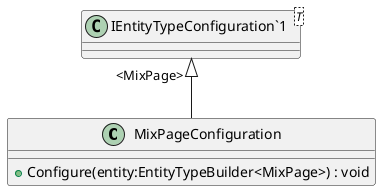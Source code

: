 @startuml
class MixPageConfiguration {
    + Configure(entity:EntityTypeBuilder<MixPage>) : void
}
class "IEntityTypeConfiguration`1"<T> {
}
"IEntityTypeConfiguration`1" "<MixPage>" <|-- MixPageConfiguration
@enduml
